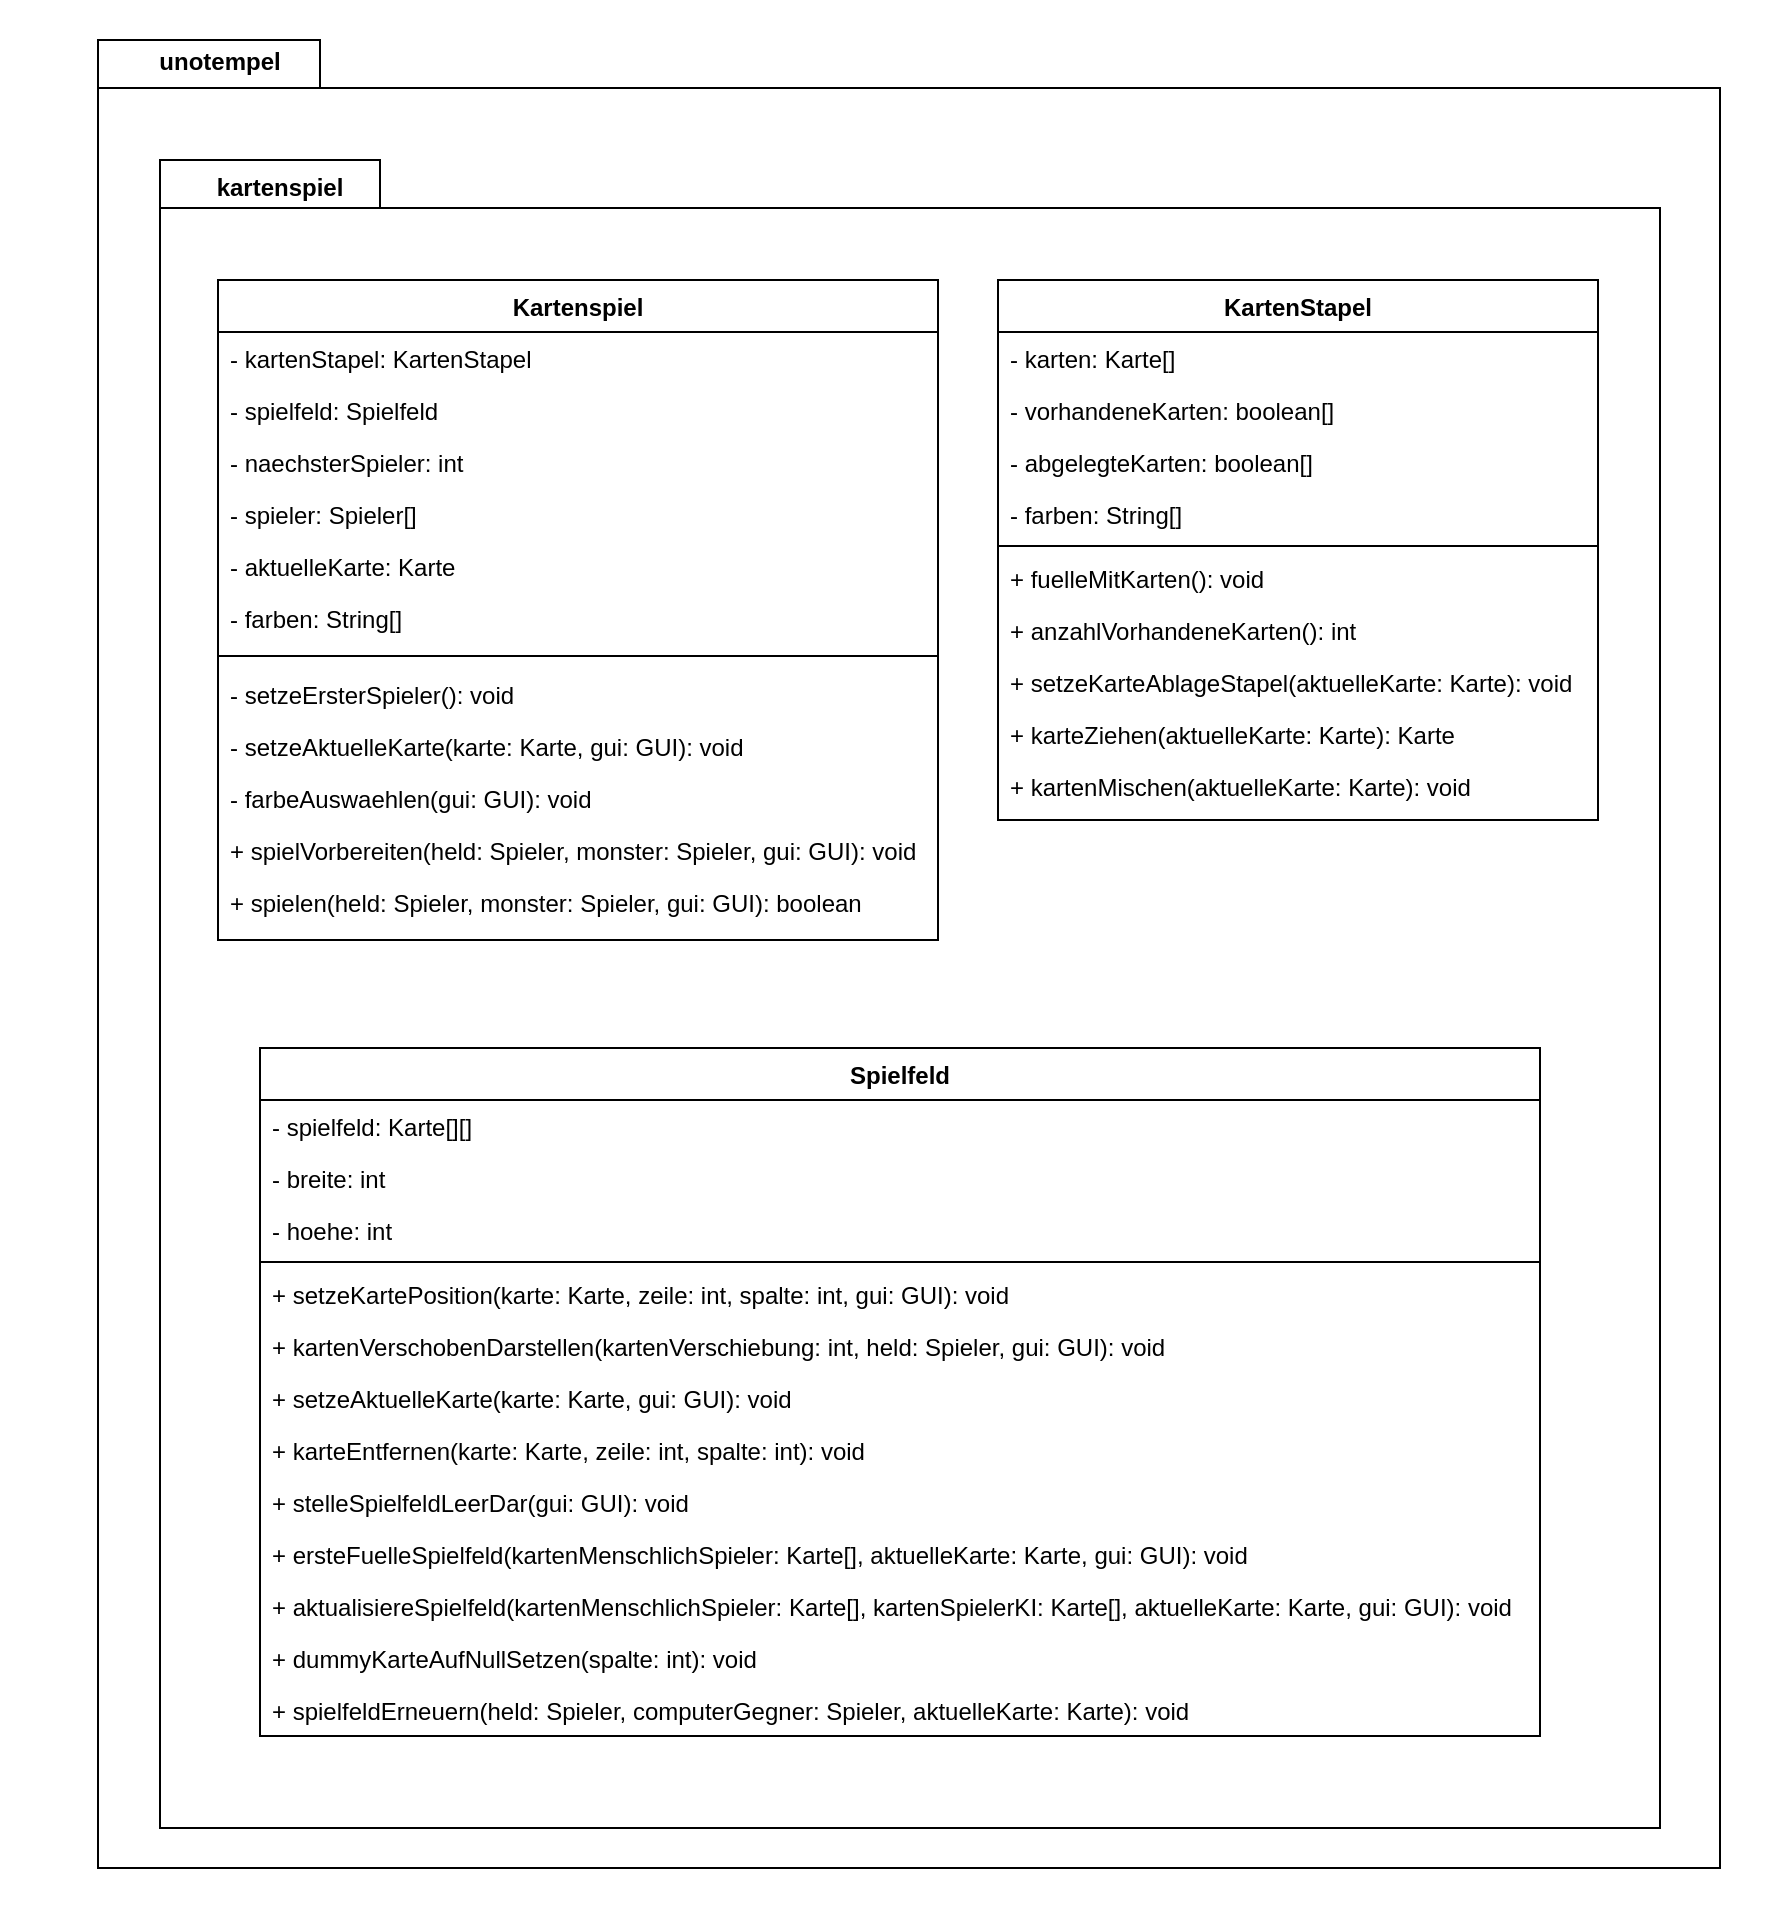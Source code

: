 <mxfile version="16.5.1" type="device"><diagram id="C5RBs43oDa-KdzZeNtuy" name="Page-1"><mxGraphModel dx="2303" dy="2061" grid="1" gridSize="10" guides="1" tooltips="1" connect="1" arrows="1" fold="1" page="1" pageScale="1" pageWidth="827" pageHeight="1169" math="0" shadow="0"><root><mxCell id="WIyWlLk6GJQsqaUBKTNV-0"/><mxCell id="WIyWlLk6GJQsqaUBKTNV-1" parent="WIyWlLk6GJQsqaUBKTNV-0"/><mxCell id="VdUTzCpknT78YZ9Y_bKh-0" value="" style="rounded=0;whiteSpace=wrap;html=1;strokeColor=none;" parent="WIyWlLk6GJQsqaUBKTNV-1" vertex="1"><mxGeometry x="-801" y="-1134" width="871" height="954" as="geometry"/></mxCell><mxCell id="003UNInyPQ_uGT7kz2qh-168" value="" style="shape=folder;fontStyle=1;spacingTop=10;tabWidth=111;tabHeight=24;tabPosition=left;html=1;" parent="WIyWlLk6GJQsqaUBKTNV-1" vertex="1"><mxGeometry x="-771" y="-1114" width="811" height="914" as="geometry"/></mxCell><mxCell id="003UNInyPQ_uGT7kz2qh-173" value="unotempel" style="text;align=center;fontStyle=1;verticalAlign=middle;spacingLeft=3;spacingRight=3;strokeColor=none;rotatable=0;points=[[0,0.5],[1,0.5]];portConstraint=eastwest;" parent="WIyWlLk6GJQsqaUBKTNV-1" vertex="1"><mxGeometry x="-820" y="-1114" width="220" height="20" as="geometry"/></mxCell><mxCell id="003UNInyPQ_uGT7kz2qh-170" value="" style="shape=folder;fontStyle=1;spacingTop=10;tabWidth=110;tabHeight=24;tabPosition=left;html=1;" parent="WIyWlLk6GJQsqaUBKTNV-1" vertex="1"><mxGeometry x="-740" y="-1054" width="750" height="834" as="geometry"/></mxCell><mxCell id="_A2lnzLD9-dtBOy91JsF-27" value="Spielfeld" style="swimlane;fontStyle=1;childLayout=stackLayout;horizontal=1;startSize=26;fillColor=none;horizontalStack=0;resizeParent=1;resizeParentMax=0;resizeLast=0;collapsible=1;marginBottom=0;" parent="WIyWlLk6GJQsqaUBKTNV-1" vertex="1"><mxGeometry x="-690" y="-610" width="640" height="344" as="geometry"/></mxCell><mxCell id="_A2lnzLD9-dtBOy91JsF-28" value="- spielfeld: Karte[][]" style="text;strokeColor=none;fillColor=none;align=left;verticalAlign=top;spacingLeft=4;spacingRight=4;overflow=hidden;rotatable=0;points=[[0,0.5],[1,0.5]];portConstraint=eastwest;" parent="_A2lnzLD9-dtBOy91JsF-27" vertex="1"><mxGeometry y="26" width="640" height="26" as="geometry"/></mxCell><mxCell id="PepkA_8UNv1jO-DzBpGC-67" value="- breite: int" style="text;strokeColor=none;fillColor=none;align=left;verticalAlign=top;spacingLeft=4;spacingRight=4;overflow=hidden;rotatable=0;points=[[0,0.5],[1,0.5]];portConstraint=eastwest;" parent="_A2lnzLD9-dtBOy91JsF-27" vertex="1"><mxGeometry y="52" width="640" height="26" as="geometry"/></mxCell><mxCell id="PepkA_8UNv1jO-DzBpGC-69" value="- hoehe: int" style="text;strokeColor=none;fillColor=none;align=left;verticalAlign=top;spacingLeft=4;spacingRight=4;overflow=hidden;rotatable=0;points=[[0,0.5],[1,0.5]];portConstraint=eastwest;" parent="_A2lnzLD9-dtBOy91JsF-27" vertex="1"><mxGeometry y="78" width="640" height="26" as="geometry"/></mxCell><mxCell id="PepkA_8UNv1jO-DzBpGC-68" value="" style="line;html=1;strokeWidth=1;align=left;verticalAlign=middle;spacingTop=-1;spacingLeft=3;spacingRight=3;rotatable=0;labelPosition=right;points=[];portConstraint=eastwest;" parent="_A2lnzLD9-dtBOy91JsF-27" vertex="1"><mxGeometry y="104" width="640" height="6" as="geometry"/></mxCell><mxCell id="003UNInyPQ_uGT7kz2qh-28" value="+ setzeKartePosition(karte: Karte, zeile: int, spalte: int, gui: GUI): void" style="text;strokeColor=none;fillColor=none;align=left;verticalAlign=top;spacingLeft=4;spacingRight=4;overflow=hidden;rotatable=0;points=[[0,0.5],[1,0.5]];portConstraint=eastwest;" parent="_A2lnzLD9-dtBOy91JsF-27" vertex="1"><mxGeometry y="110" width="640" height="26" as="geometry"/></mxCell><mxCell id="003UNInyPQ_uGT7kz2qh-29" value="+ kartenVerschobenDarstellen(kartenVerschiebung: int, held: Spieler, gui: GUI): void" style="text;strokeColor=none;fillColor=none;align=left;verticalAlign=top;spacingLeft=4;spacingRight=4;overflow=hidden;rotatable=0;points=[[0,0.5],[1,0.5]];portConstraint=eastwest;" parent="_A2lnzLD9-dtBOy91JsF-27" vertex="1"><mxGeometry y="136" width="640" height="26" as="geometry"/></mxCell><mxCell id="PepkA_8UNv1jO-DzBpGC-70" value="+ setzeAktuelleKarte(karte: Karte, gui: GUI): void" style="text;strokeColor=none;fillColor=none;align=left;verticalAlign=top;spacingLeft=4;spacingRight=4;overflow=hidden;rotatable=0;points=[[0,0.5],[1,0.5]];portConstraint=eastwest;" parent="_A2lnzLD9-dtBOy91JsF-27" vertex="1"><mxGeometry y="162" width="640" height="26" as="geometry"/></mxCell><mxCell id="PepkA_8UNv1jO-DzBpGC-71" value="+ karteEntfernen(karte: Karte, zeile: int, spalte: int): void" style="text;strokeColor=none;fillColor=none;align=left;verticalAlign=top;spacingLeft=4;spacingRight=4;overflow=hidden;rotatable=0;points=[[0,0.5],[1,0.5]];portConstraint=eastwest;" parent="_A2lnzLD9-dtBOy91JsF-27" vertex="1"><mxGeometry y="188" width="640" height="26" as="geometry"/></mxCell><mxCell id="PepkA_8UNv1jO-DzBpGC-72" value="+ stelleSpielfeldLeerDar(gui: GUI): void" style="text;strokeColor=none;fillColor=none;align=left;verticalAlign=top;spacingLeft=4;spacingRight=4;overflow=hidden;rotatable=0;points=[[0,0.5],[1,0.5]];portConstraint=eastwest;" parent="_A2lnzLD9-dtBOy91JsF-27" vertex="1"><mxGeometry y="214" width="640" height="26" as="geometry"/></mxCell><mxCell id="PepkA_8UNv1jO-DzBpGC-73" value="+ ersteFuelleSpielfeld(kartenMenschlichSpieler: Karte[], aktuelleKarte: Karte, gui: GUI): void" style="text;strokeColor=none;fillColor=none;align=left;verticalAlign=top;spacingLeft=4;spacingRight=4;overflow=hidden;rotatable=0;points=[[0,0.5],[1,0.5]];portConstraint=eastwest;" parent="_A2lnzLD9-dtBOy91JsF-27" vertex="1"><mxGeometry y="240" width="640" height="26" as="geometry"/></mxCell><mxCell id="PepkA_8UNv1jO-DzBpGC-74" value="+ aktualisiereSpielfeld(kartenMenschlichSpieler: Karte[], kartenSpielerKI: Karte[], aktuelleKarte: Karte, gui: GUI): void" style="text;strokeColor=none;fillColor=none;align=left;verticalAlign=top;spacingLeft=4;spacingRight=4;overflow=hidden;rotatable=0;points=[[0,0.5],[1,0.5]];portConstraint=eastwest;" parent="_A2lnzLD9-dtBOy91JsF-27" vertex="1"><mxGeometry y="266" width="640" height="26" as="geometry"/></mxCell><mxCell id="PepkA_8UNv1jO-DzBpGC-75" value="+ dummyKarteAufNullSetzen(spalte: int): void" style="text;strokeColor=none;fillColor=none;align=left;verticalAlign=top;spacingLeft=4;spacingRight=4;overflow=hidden;rotatable=0;points=[[0,0.5],[1,0.5]];portConstraint=eastwest;" parent="_A2lnzLD9-dtBOy91JsF-27" vertex="1"><mxGeometry y="292" width="640" height="26" as="geometry"/></mxCell><mxCell id="PepkA_8UNv1jO-DzBpGC-76" value="+ spielfeldErneuern(held: Spieler, computerGegner: Spieler, aktuelleKarte: Karte): void" style="text;strokeColor=none;fillColor=none;align=left;verticalAlign=top;spacingLeft=4;spacingRight=4;overflow=hidden;rotatable=0;points=[[0,0.5],[1,0.5]];portConstraint=eastwest;" parent="_A2lnzLD9-dtBOy91JsF-27" vertex="1"><mxGeometry y="318" width="640" height="26" as="geometry"/></mxCell><mxCell id="zkfFHV4jXpPFQw0GAbJ--0" value="Kartenspiel&#10;" style="swimlane;fontStyle=1;align=center;verticalAlign=top;childLayout=stackLayout;horizontal=1;startSize=26;horizontalStack=0;resizeParent=1;resizeLast=0;collapsible=1;marginBottom=0;rounded=0;shadow=0;strokeWidth=1;" parent="WIyWlLk6GJQsqaUBKTNV-1" vertex="1"><mxGeometry x="-711" y="-994" width="360" height="330" as="geometry"><mxRectangle x="230" y="140" width="160" height="26" as="alternateBounds"/></mxGeometry></mxCell><mxCell id="zkfFHV4jXpPFQw0GAbJ--3" value="- kartenStapel: KartenStapel" style="text;align=left;verticalAlign=top;spacingLeft=4;spacingRight=4;overflow=hidden;rotatable=0;points=[[0,0.5],[1,0.5]];portConstraint=eastwest;rounded=0;shadow=0;html=0;" parent="zkfFHV4jXpPFQw0GAbJ--0" vertex="1"><mxGeometry y="26" width="360" height="26" as="geometry"/></mxCell><mxCell id="_A2lnzLD9-dtBOy91JsF-20" value="- spielfeld: Spielfeld" style="text;align=left;verticalAlign=top;spacingLeft=4;spacingRight=4;overflow=hidden;rotatable=0;points=[[0,0.5],[1,0.5]];portConstraint=eastwest;rounded=0;shadow=0;html=0;" parent="zkfFHV4jXpPFQw0GAbJ--0" vertex="1"><mxGeometry y="52" width="360" height="26" as="geometry"/></mxCell><mxCell id="003UNInyPQ_uGT7kz2qh-18" value="- naechsterSpieler: int" style="text;align=left;verticalAlign=top;spacingLeft=4;spacingRight=4;overflow=hidden;rotatable=0;points=[[0,0.5],[1,0.5]];portConstraint=eastwest;rounded=0;shadow=0;html=0;" parent="zkfFHV4jXpPFQw0GAbJ--0" vertex="1"><mxGeometry y="78" width="360" height="26" as="geometry"/></mxCell><mxCell id="003UNInyPQ_uGT7kz2qh-19" value="- spieler: Spieler[]" style="text;align=left;verticalAlign=top;spacingLeft=4;spacingRight=4;overflow=hidden;rotatable=0;points=[[0,0.5],[1,0.5]];portConstraint=eastwest;rounded=0;shadow=0;html=0;" parent="zkfFHV4jXpPFQw0GAbJ--0" vertex="1"><mxGeometry y="104" width="360" height="26" as="geometry"/></mxCell><mxCell id="003UNInyPQ_uGT7kz2qh-20" value="- aktuelleKarte: Karte" style="text;align=left;verticalAlign=top;spacingLeft=4;spacingRight=4;overflow=hidden;rotatable=0;points=[[0,0.5],[1,0.5]];portConstraint=eastwest;rounded=0;shadow=0;html=0;" parent="zkfFHV4jXpPFQw0GAbJ--0" vertex="1"><mxGeometry y="130" width="360" height="26" as="geometry"/></mxCell><mxCell id="PepkA_8UNv1jO-DzBpGC-53" value="- farben: String[]" style="text;align=left;verticalAlign=top;spacingLeft=4;spacingRight=4;overflow=hidden;rotatable=0;points=[[0,0.5],[1,0.5]];portConstraint=eastwest;rounded=0;shadow=0;html=0;" parent="zkfFHV4jXpPFQw0GAbJ--0" vertex="1"><mxGeometry y="156" width="360" height="26" as="geometry"/></mxCell><mxCell id="zkfFHV4jXpPFQw0GAbJ--4" value="" style="line;html=1;strokeWidth=1;align=left;verticalAlign=middle;spacingTop=-1;spacingLeft=3;spacingRight=3;rotatable=0;labelPosition=right;points=[];portConstraint=eastwest;" parent="zkfFHV4jXpPFQw0GAbJ--0" vertex="1"><mxGeometry y="182" width="360" height="12" as="geometry"/></mxCell><mxCell id="003UNInyPQ_uGT7kz2qh-21" value="- setzeErsterSpieler(): void" style="text;align=left;verticalAlign=top;spacingLeft=4;spacingRight=4;overflow=hidden;rotatable=0;points=[[0,0.5],[1,0.5]];portConstraint=eastwest;rounded=0;shadow=0;html=0;" parent="zkfFHV4jXpPFQw0GAbJ--0" vertex="1"><mxGeometry y="194" width="360" height="26" as="geometry"/></mxCell><mxCell id="003UNInyPQ_uGT7kz2qh-22" value="- setzeAktuelleKarte(karte: Karte, gui: GUI): void" style="text;align=left;verticalAlign=top;spacingLeft=4;spacingRight=4;overflow=hidden;rotatable=0;points=[[0,0.5],[1,0.5]];portConstraint=eastwest;rounded=0;shadow=0;html=0;" parent="zkfFHV4jXpPFQw0GAbJ--0" vertex="1"><mxGeometry y="220" width="360" height="26" as="geometry"/></mxCell><mxCell id="003UNInyPQ_uGT7kz2qh-25" value="- farbeAuswaehlen(gui: GUI): void" style="text;align=left;verticalAlign=top;spacingLeft=4;spacingRight=4;overflow=hidden;rotatable=0;points=[[0,0.5],[1,0.5]];portConstraint=eastwest;rounded=0;shadow=0;html=0;" parent="zkfFHV4jXpPFQw0GAbJ--0" vertex="1"><mxGeometry y="246" width="360" height="26" as="geometry"/></mxCell><mxCell id="003UNInyPQ_uGT7kz2qh-26" value="+ spielVorbereiten(held: Spieler, monster: Spieler, gui: GUI): void" style="text;align=left;verticalAlign=top;spacingLeft=4;spacingRight=4;overflow=hidden;rotatable=0;points=[[0,0.5],[1,0.5]];portConstraint=eastwest;rounded=0;shadow=0;html=0;" parent="zkfFHV4jXpPFQw0GAbJ--0" vertex="1"><mxGeometry y="272" width="360" height="26" as="geometry"/></mxCell><mxCell id="003UNInyPQ_uGT7kz2qh-27" value="+ spielen(held: Spieler, monster: Spieler, gui: GUI): boolean" style="text;align=left;verticalAlign=top;spacingLeft=4;spacingRight=4;overflow=hidden;rotatable=0;points=[[0,0.5],[1,0.5]];portConstraint=eastwest;rounded=0;shadow=0;html=0;" parent="zkfFHV4jXpPFQw0GAbJ--0" vertex="1"><mxGeometry y="298" width="360" height="26" as="geometry"/></mxCell><mxCell id="003UNInyPQ_uGT7kz2qh-172" value="kartenspiel" style="text;align=center;fontStyle=1;verticalAlign=middle;spacingLeft=3;spacingRight=3;strokeColor=none;rotatable=0;points=[[0,0.5],[1,0.5]];portConstraint=eastwest;" parent="WIyWlLk6GJQsqaUBKTNV-1" vertex="1"><mxGeometry x="-750" y="-1054" width="140" height="26" as="geometry"/></mxCell><mxCell id="PepkA_8UNv1jO-DzBpGC-54" value="KartenStapel" style="swimlane;fontStyle=1;align=center;verticalAlign=top;childLayout=stackLayout;horizontal=1;startSize=26;horizontalStack=0;resizeParent=1;resizeLast=0;collapsible=1;marginBottom=0;rounded=0;shadow=0;strokeWidth=1;" parent="WIyWlLk6GJQsqaUBKTNV-1" vertex="1"><mxGeometry x="-321" y="-994" width="300" height="270" as="geometry"><mxRectangle x="130" y="380" width="160" height="26" as="alternateBounds"/></mxGeometry></mxCell><mxCell id="PepkA_8UNv1jO-DzBpGC-55" value="- karten: Karte[]" style="text;align=left;verticalAlign=top;spacingLeft=4;spacingRight=4;overflow=hidden;rotatable=0;points=[[0,0.5],[1,0.5]];portConstraint=eastwest;" parent="PepkA_8UNv1jO-DzBpGC-54" vertex="1"><mxGeometry y="26" width="300" height="26" as="geometry"/></mxCell><mxCell id="PepkA_8UNv1jO-DzBpGC-57" value="- vorhandeneKarten: boolean[]" style="text;align=left;verticalAlign=top;spacingLeft=4;spacingRight=4;overflow=hidden;rotatable=0;points=[[0,0.5],[1,0.5]];portConstraint=eastwest;rounded=0;shadow=0;html=0;" parent="PepkA_8UNv1jO-DzBpGC-54" vertex="1"><mxGeometry y="52" width="300" height="26" as="geometry"/></mxCell><mxCell id="PepkA_8UNv1jO-DzBpGC-56" value="- abgelegteKarten: boolean[]" style="text;align=left;verticalAlign=top;spacingLeft=4;spacingRight=4;overflow=hidden;rotatable=0;points=[[0,0.5],[1,0.5]];portConstraint=eastwest;rounded=0;shadow=0;html=0;" parent="PepkA_8UNv1jO-DzBpGC-54" vertex="1"><mxGeometry y="78" width="300" height="26" as="geometry"/></mxCell><mxCell id="PepkA_8UNv1jO-DzBpGC-59" value="- farben: String[]" style="text;align=left;verticalAlign=top;spacingLeft=4;spacingRight=4;overflow=hidden;rotatable=0;points=[[0,0.5],[1,0.5]];portConstraint=eastwest;rounded=0;shadow=0;html=0;" parent="PepkA_8UNv1jO-DzBpGC-54" vertex="1"><mxGeometry y="104" width="300" height="26" as="geometry"/></mxCell><mxCell id="PepkA_8UNv1jO-DzBpGC-58" value="" style="line;html=1;strokeWidth=1;align=left;verticalAlign=middle;spacingTop=-1;spacingLeft=3;spacingRight=3;rotatable=0;labelPosition=right;points=[];portConstraint=eastwest;" parent="PepkA_8UNv1jO-DzBpGC-54" vertex="1"><mxGeometry y="130" width="300" height="6" as="geometry"/></mxCell><mxCell id="PepkA_8UNv1jO-DzBpGC-60" value="+ fuelleMitKarten(): void" style="text;align=left;verticalAlign=top;spacingLeft=4;spacingRight=4;overflow=hidden;rotatable=0;points=[[0,0.5],[1,0.5]];portConstraint=eastwest;rounded=0;shadow=0;html=0;" parent="PepkA_8UNv1jO-DzBpGC-54" vertex="1"><mxGeometry y="136" width="300" height="26" as="geometry"/></mxCell><mxCell id="PepkA_8UNv1jO-DzBpGC-61" value="+ anzahlVorhandeneKarten(): int" style="text;align=left;verticalAlign=top;spacingLeft=4;spacingRight=4;overflow=hidden;rotatable=0;points=[[0,0.5],[1,0.5]];portConstraint=eastwest;rounded=0;shadow=0;html=0;" parent="PepkA_8UNv1jO-DzBpGC-54" vertex="1"><mxGeometry y="162" width="300" height="26" as="geometry"/></mxCell><mxCell id="PepkA_8UNv1jO-DzBpGC-62" value="+ setzeKarteAblageStapel(aktuelleKarte: Karte): void" style="text;align=left;verticalAlign=top;spacingLeft=4;spacingRight=4;overflow=hidden;rotatable=0;points=[[0,0.5],[1,0.5]];portConstraint=eastwest;rounded=0;shadow=0;html=0;" parent="PepkA_8UNv1jO-DzBpGC-54" vertex="1"><mxGeometry y="188" width="300" height="26" as="geometry"/></mxCell><mxCell id="PepkA_8UNv1jO-DzBpGC-63" value="+ karteZiehen(aktuelleKarte: Karte): Karte" style="text;align=left;verticalAlign=top;spacingLeft=4;spacingRight=4;overflow=hidden;rotatable=0;points=[[0,0.5],[1,0.5]];portConstraint=eastwest;rounded=0;shadow=0;html=0;" parent="PepkA_8UNv1jO-DzBpGC-54" vertex="1"><mxGeometry y="214" width="300" height="26" as="geometry"/></mxCell><mxCell id="PepkA_8UNv1jO-DzBpGC-64" value="+ kartenMischen(aktuelleKarte: Karte): void" style="text;align=left;verticalAlign=top;spacingLeft=4;spacingRight=4;overflow=hidden;rotatable=0;points=[[0,0.5],[1,0.5]];portConstraint=eastwest;rounded=0;shadow=0;html=0;" parent="PepkA_8UNv1jO-DzBpGC-54" vertex="1"><mxGeometry y="240" width="300" height="26" as="geometry"/></mxCell></root></mxGraphModel></diagram></mxfile>